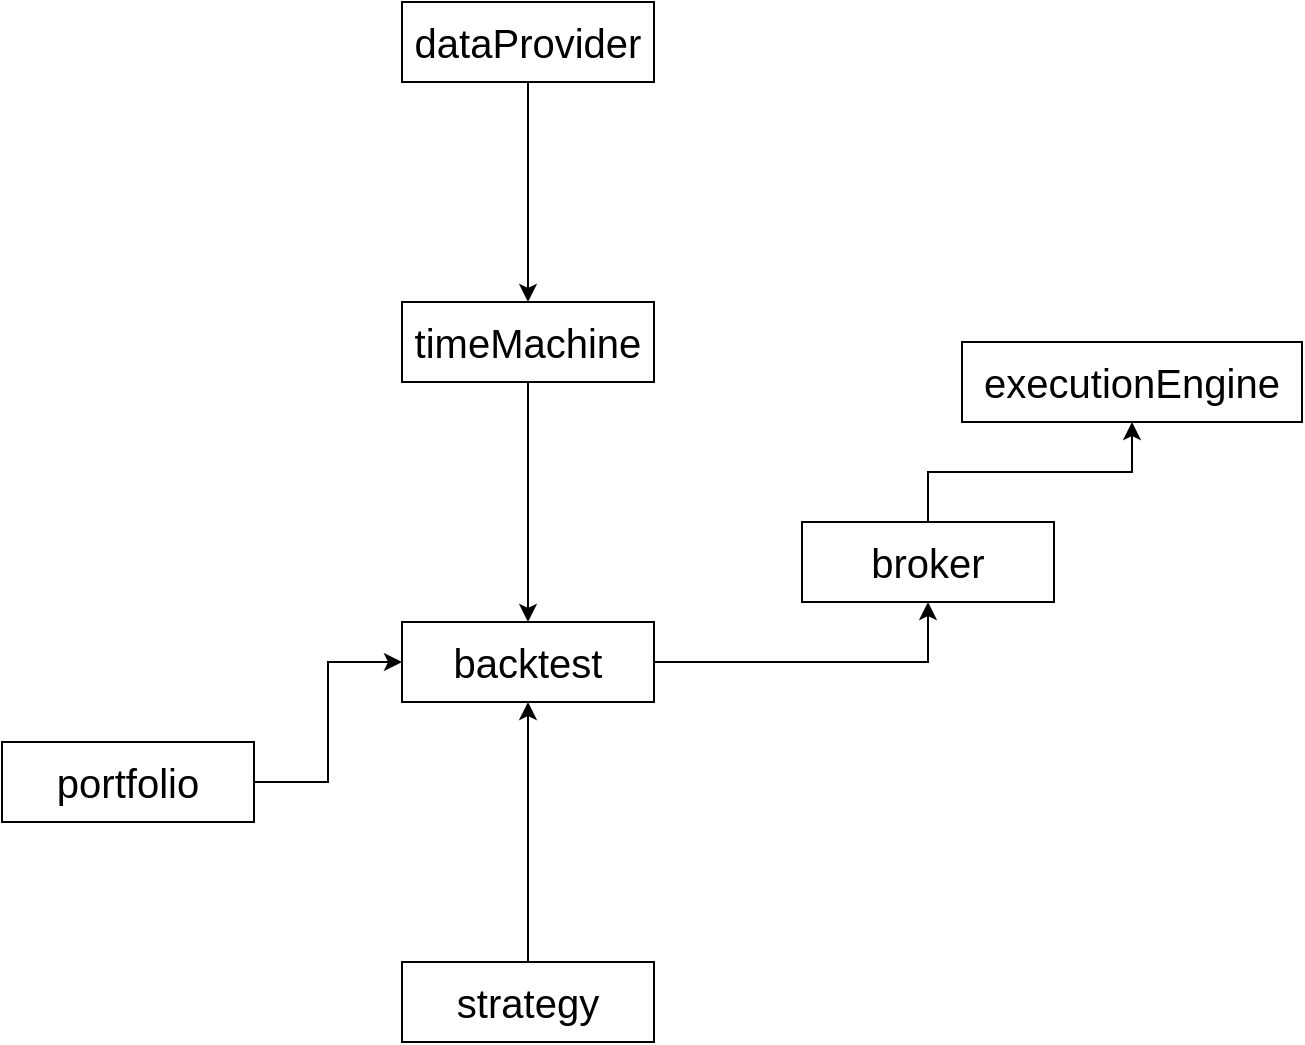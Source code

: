 <mxfile version="18.0.1" type="device"><diagram id="C5RBs43oDa-KdzZeNtuy" name="Page-1"><mxGraphModel dx="1422" dy="875" grid="1" gridSize="10" guides="1" tooltips="1" connect="1" arrows="1" fold="1" page="1" pageScale="1" pageWidth="827" pageHeight="1169" math="0" shadow="0"><root><mxCell id="WIyWlLk6GJQsqaUBKTNV-0"/><mxCell id="WIyWlLk6GJQsqaUBKTNV-1" parent="WIyWlLk6GJQsqaUBKTNV-0"/><mxCell id="wBYystvXtfiWz0cJfvBK-61" style="edgeStyle=orthogonalEdgeStyle;rounded=0;orthogonalLoop=1;jettySize=auto;html=1;fontSize=20;" edge="1" parent="WIyWlLk6GJQsqaUBKTNV-1" source="wBYystvXtfiWz0cJfvBK-41" target="wBYystvXtfiWz0cJfvBK-49"><mxGeometry relative="1" as="geometry"/></mxCell><mxCell id="wBYystvXtfiWz0cJfvBK-41" value="backtest" style="rounded=0;whiteSpace=wrap;html=1;fontSize=20;" vertex="1" parent="WIyWlLk6GJQsqaUBKTNV-1"><mxGeometry x="340" y="380" width="126" height="40" as="geometry"/></mxCell><mxCell id="wBYystvXtfiWz0cJfvBK-56" style="edgeStyle=orthogonalEdgeStyle;rounded=0;orthogonalLoop=1;jettySize=auto;html=1;entryX=0;entryY=0.5;entryDx=0;entryDy=0;fontSize=20;" edge="1" parent="WIyWlLk6GJQsqaUBKTNV-1" source="wBYystvXtfiWz0cJfvBK-45" target="wBYystvXtfiWz0cJfvBK-41"><mxGeometry relative="1" as="geometry"/></mxCell><mxCell id="wBYystvXtfiWz0cJfvBK-45" value="portfolio" style="rounded=0;whiteSpace=wrap;html=1;fontSize=20;" vertex="1" parent="WIyWlLk6GJQsqaUBKTNV-1"><mxGeometry x="140" y="440" width="126" height="40" as="geometry"/></mxCell><mxCell id="wBYystvXtfiWz0cJfvBK-57" style="edgeStyle=orthogonalEdgeStyle;rounded=0;orthogonalLoop=1;jettySize=auto;html=1;entryX=0.5;entryY=0;entryDx=0;entryDy=0;fontSize=20;" edge="1" parent="WIyWlLk6GJQsqaUBKTNV-1" source="wBYystvXtfiWz0cJfvBK-47" target="wBYystvXtfiWz0cJfvBK-41"><mxGeometry relative="1" as="geometry"/></mxCell><mxCell id="wBYystvXtfiWz0cJfvBK-47" value="timeMachine" style="rounded=0;whiteSpace=wrap;html=1;fontSize=20;" vertex="1" parent="WIyWlLk6GJQsqaUBKTNV-1"><mxGeometry x="340" y="220" width="126" height="40" as="geometry"/></mxCell><mxCell id="wBYystvXtfiWz0cJfvBK-58" style="edgeStyle=orthogonalEdgeStyle;rounded=0;orthogonalLoop=1;jettySize=auto;html=1;entryX=0.5;entryY=0;entryDx=0;entryDy=0;fontSize=20;" edge="1" parent="WIyWlLk6GJQsqaUBKTNV-1" source="wBYystvXtfiWz0cJfvBK-48" target="wBYystvXtfiWz0cJfvBK-47"><mxGeometry relative="1" as="geometry"/></mxCell><mxCell id="wBYystvXtfiWz0cJfvBK-48" value="dataProvider" style="rounded=0;whiteSpace=wrap;html=1;fontSize=20;" vertex="1" parent="WIyWlLk6GJQsqaUBKTNV-1"><mxGeometry x="340" y="70" width="126" height="40" as="geometry"/></mxCell><mxCell id="wBYystvXtfiWz0cJfvBK-62" style="edgeStyle=orthogonalEdgeStyle;rounded=0;orthogonalLoop=1;jettySize=auto;html=1;fontSize=20;" edge="1" parent="WIyWlLk6GJQsqaUBKTNV-1" source="wBYystvXtfiWz0cJfvBK-49" target="wBYystvXtfiWz0cJfvBK-51"><mxGeometry relative="1" as="geometry"/></mxCell><mxCell id="wBYystvXtfiWz0cJfvBK-49" value="broker" style="rounded=0;whiteSpace=wrap;html=1;fontSize=20;" vertex="1" parent="WIyWlLk6GJQsqaUBKTNV-1"><mxGeometry x="540" y="330" width="126" height="40" as="geometry"/></mxCell><mxCell id="wBYystvXtfiWz0cJfvBK-51" value="executionEngine" style="rounded=0;whiteSpace=wrap;html=1;fontSize=20;" vertex="1" parent="WIyWlLk6GJQsqaUBKTNV-1"><mxGeometry x="620" y="240" width="170" height="40" as="geometry"/></mxCell><mxCell id="wBYystvXtfiWz0cJfvBK-54" style="edgeStyle=orthogonalEdgeStyle;rounded=0;orthogonalLoop=1;jettySize=auto;html=1;entryX=0.5;entryY=1;entryDx=0;entryDy=0;fontSize=20;" edge="1" parent="WIyWlLk6GJQsqaUBKTNV-1" source="wBYystvXtfiWz0cJfvBK-53" target="wBYystvXtfiWz0cJfvBK-41"><mxGeometry relative="1" as="geometry"/></mxCell><mxCell id="wBYystvXtfiWz0cJfvBK-53" value="strategy" style="rounded=0;whiteSpace=wrap;html=1;fontSize=20;" vertex="1" parent="WIyWlLk6GJQsqaUBKTNV-1"><mxGeometry x="340" y="550" width="126" height="40" as="geometry"/></mxCell></root></mxGraphModel></diagram></mxfile>